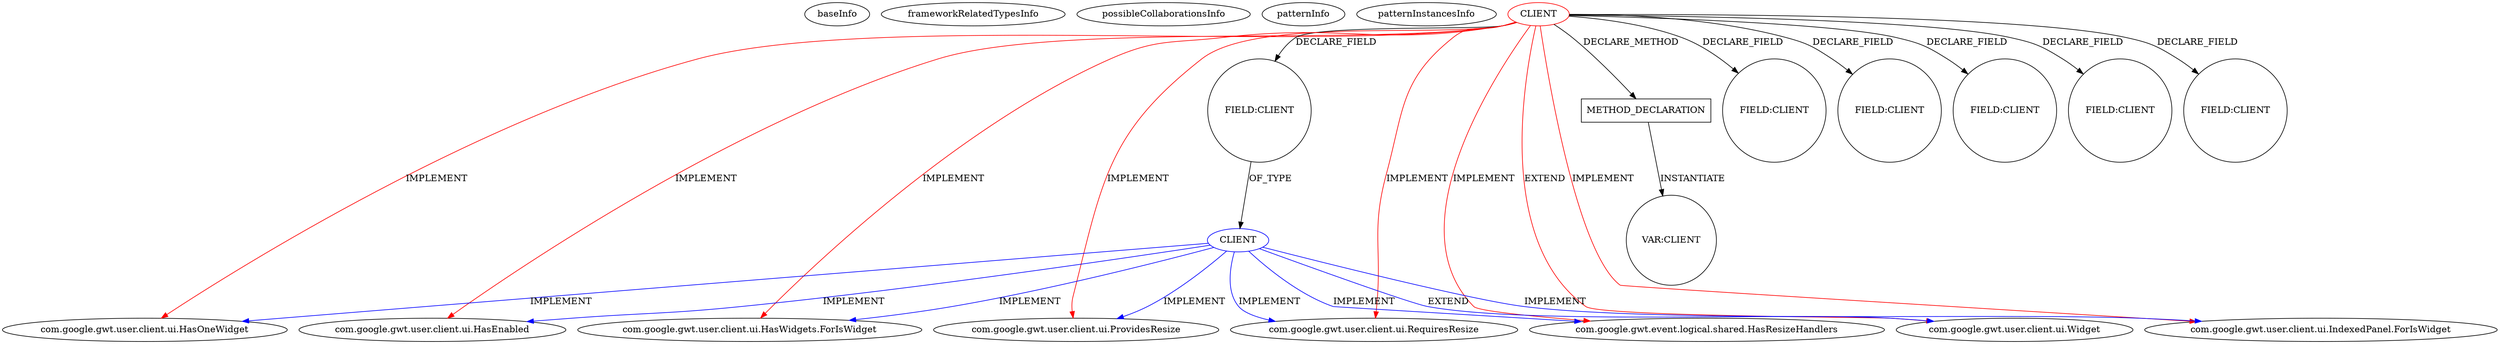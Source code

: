 digraph {
baseInfo[graphId=449,category="pattern",isAnonymous=false,possibleRelation=true]
frameworkRelatedTypesInfo[0="com.google.gwt.user.client.ui.HasEnabled",1="com.google.gwt.user.client.ui.HasWidgets.ForIsWidget",2="com.google.gwt.user.client.ui.ProvidesResize",3="com.google.gwt.user.client.ui.Widget",4="com.google.gwt.user.client.ui.HasOneWidget",5="com.google.gwt.event.logical.shared.HasResizeHandlers",6="com.google.gwt.user.client.ui.RequiresResize",7="com.google.gwt.user.client.ui.IndexedPanel.ForIsWidget"]
possibleCollaborationsInfo[0="449~FIELD_TYPE_DECLARATION-~com.google.gwt.user.client.ui.HasEnabled com.google.gwt.user.client.ui.HasWidgets.ForIsWidget com.google.gwt.user.client.ui.ProvidesResize com.google.gwt.user.client.ui.Widget com.google.gwt.user.client.ui.HasOneWidget com.google.gwt.event.logical.shared.HasResizeHandlers com.google.gwt.user.client.ui.RequiresResize com.google.gwt.user.client.ui.IndexedPanel.ForIsWidget ~com.google.gwt.user.client.ui.Widget com.google.gwt.event.logical.shared.HasResizeHandlers com.google.gwt.user.client.ui.IndexedPanel.ForIsWidget com.google.gwt.user.client.ui.HasWidgets.ForIsWidget com.google.gwt.user.client.ui.HasEnabled com.google.gwt.user.client.ui.ProvidesResize com.google.gwt.user.client.ui.RequiresResize com.google.gwt.user.client.ui.HasOneWidget ~false~false"]
patternInfo[frequency=2.0,patternRootClient=0]
patternInstancesInfo[0="kospiotr-gwt-layout-designer~/kospiotr-gwt-layout-designer/gwt-layout-designer-master/src/main/java/pl/pkosmowski/gxtshowcase/client/MainPanel.java~MainPanel~3417",1="rdomingonl-layoutTest~/rdomingonl-layoutTest/layoutTest-master/src/main/java/nl/tc/rd/exp/layouttest/client/mvp/view/WidgetDesignerView.java~WidgetDesignerView~4344"]
3[label="com.google.gwt.user.client.ui.HasEnabled",vertexType="FRAMEWORK_INTERFACE_TYPE",isFrameworkType=false]
0[label="CLIENT",vertexType="ROOT_CLIENT_CLASS_DECLARATION",isFrameworkType=false,color=red]
8[label="com.google.gwt.user.client.ui.HasOneWidget",vertexType="FRAMEWORK_INTERFACE_TYPE",isFrameworkType=false]
7[label="com.google.gwt.user.client.ui.ProvidesResize",vertexType="FRAMEWORK_INTERFACE_TYPE",isFrameworkType=false]
70[label="METHOD_DECLARATION",vertexType="CLIENT_METHOD_DECLARATION",isFrameworkType=false,shape=box]
46[label="FIELD:CLIENT",vertexType="FIELD_DECLARATION",isFrameworkType=false,shape=circle]
32[label="FIELD:CLIENT",vertexType="FIELD_DECLARATION",isFrameworkType=false,shape=circle]
34[label="FIELD:CLIENT",vertexType="FIELD_DECLARATION",isFrameworkType=false,shape=circle]
36[label="FIELD:CLIENT",vertexType="FIELD_DECLARATION",isFrameworkType=false,shape=circle]
72[label="VAR:CLIENT",vertexType="VARIABLE_EXPRESION",isFrameworkType=false,shape=circle]
28[label="FIELD:CLIENT",vertexType="FIELD_DECLARATION",isFrameworkType=false,shape=circle]
19[label="FIELD:CLIENT",vertexType="FIELD_DECLARATION",isFrameworkType=false,shape=circle]
5[label="com.google.gwt.user.client.ui.IndexedPanel.ForIsWidget",vertexType="FRAMEWORK_INTERFACE_TYPE",isFrameworkType=false]
2[label="com.google.gwt.event.logical.shared.HasResizeHandlers",vertexType="FRAMEWORK_INTERFACE_TYPE",isFrameworkType=false]
4[label="com.google.gwt.user.client.ui.HasWidgets.ForIsWidget",vertexType="FRAMEWORK_INTERFACE_TYPE",isFrameworkType=false]
6[label="com.google.gwt.user.client.ui.RequiresResize",vertexType="FRAMEWORK_INTERFACE_TYPE",isFrameworkType=false]
1[label="com.google.gwt.user.client.ui.Widget",vertexType="FRAMEWORK_CLASS_TYPE",isFrameworkType=false]
37[label="CLIENT",vertexType="REFERENCE_CLIENT_CLASS_DECLARATION",isFrameworkType=false,color=blue]
0->3[label="IMPLEMENT",color=red]
0->19[label="DECLARE_FIELD"]
0->46[label="DECLARE_FIELD"]
0->36[label="DECLARE_FIELD"]
37->1[label="EXTEND",color=blue]
0->32[label="DECLARE_FIELD"]
0->4[label="IMPLEMENT",color=red]
0->7[label="IMPLEMENT",color=red]
0->1[label="EXTEND",color=red]
37->2[label="IMPLEMENT",color=blue]
70->72[label="INSTANTIATE"]
37->5[label="IMPLEMENT",color=blue]
0->8[label="IMPLEMENT",color=red]
37->4[label="IMPLEMENT",color=blue]
37->3[label="IMPLEMENT",color=blue]
0->2[label="IMPLEMENT",color=red]
0->70[label="DECLARE_METHOD"]
37->7[label="IMPLEMENT",color=blue]
0->34[label="DECLARE_FIELD"]
0->28[label="DECLARE_FIELD"]
37->6[label="IMPLEMENT",color=blue]
0->6[label="IMPLEMENT",color=red]
0->5[label="IMPLEMENT",color=red]
36->37[label="OF_TYPE"]
37->8[label="IMPLEMENT",color=blue]
}
